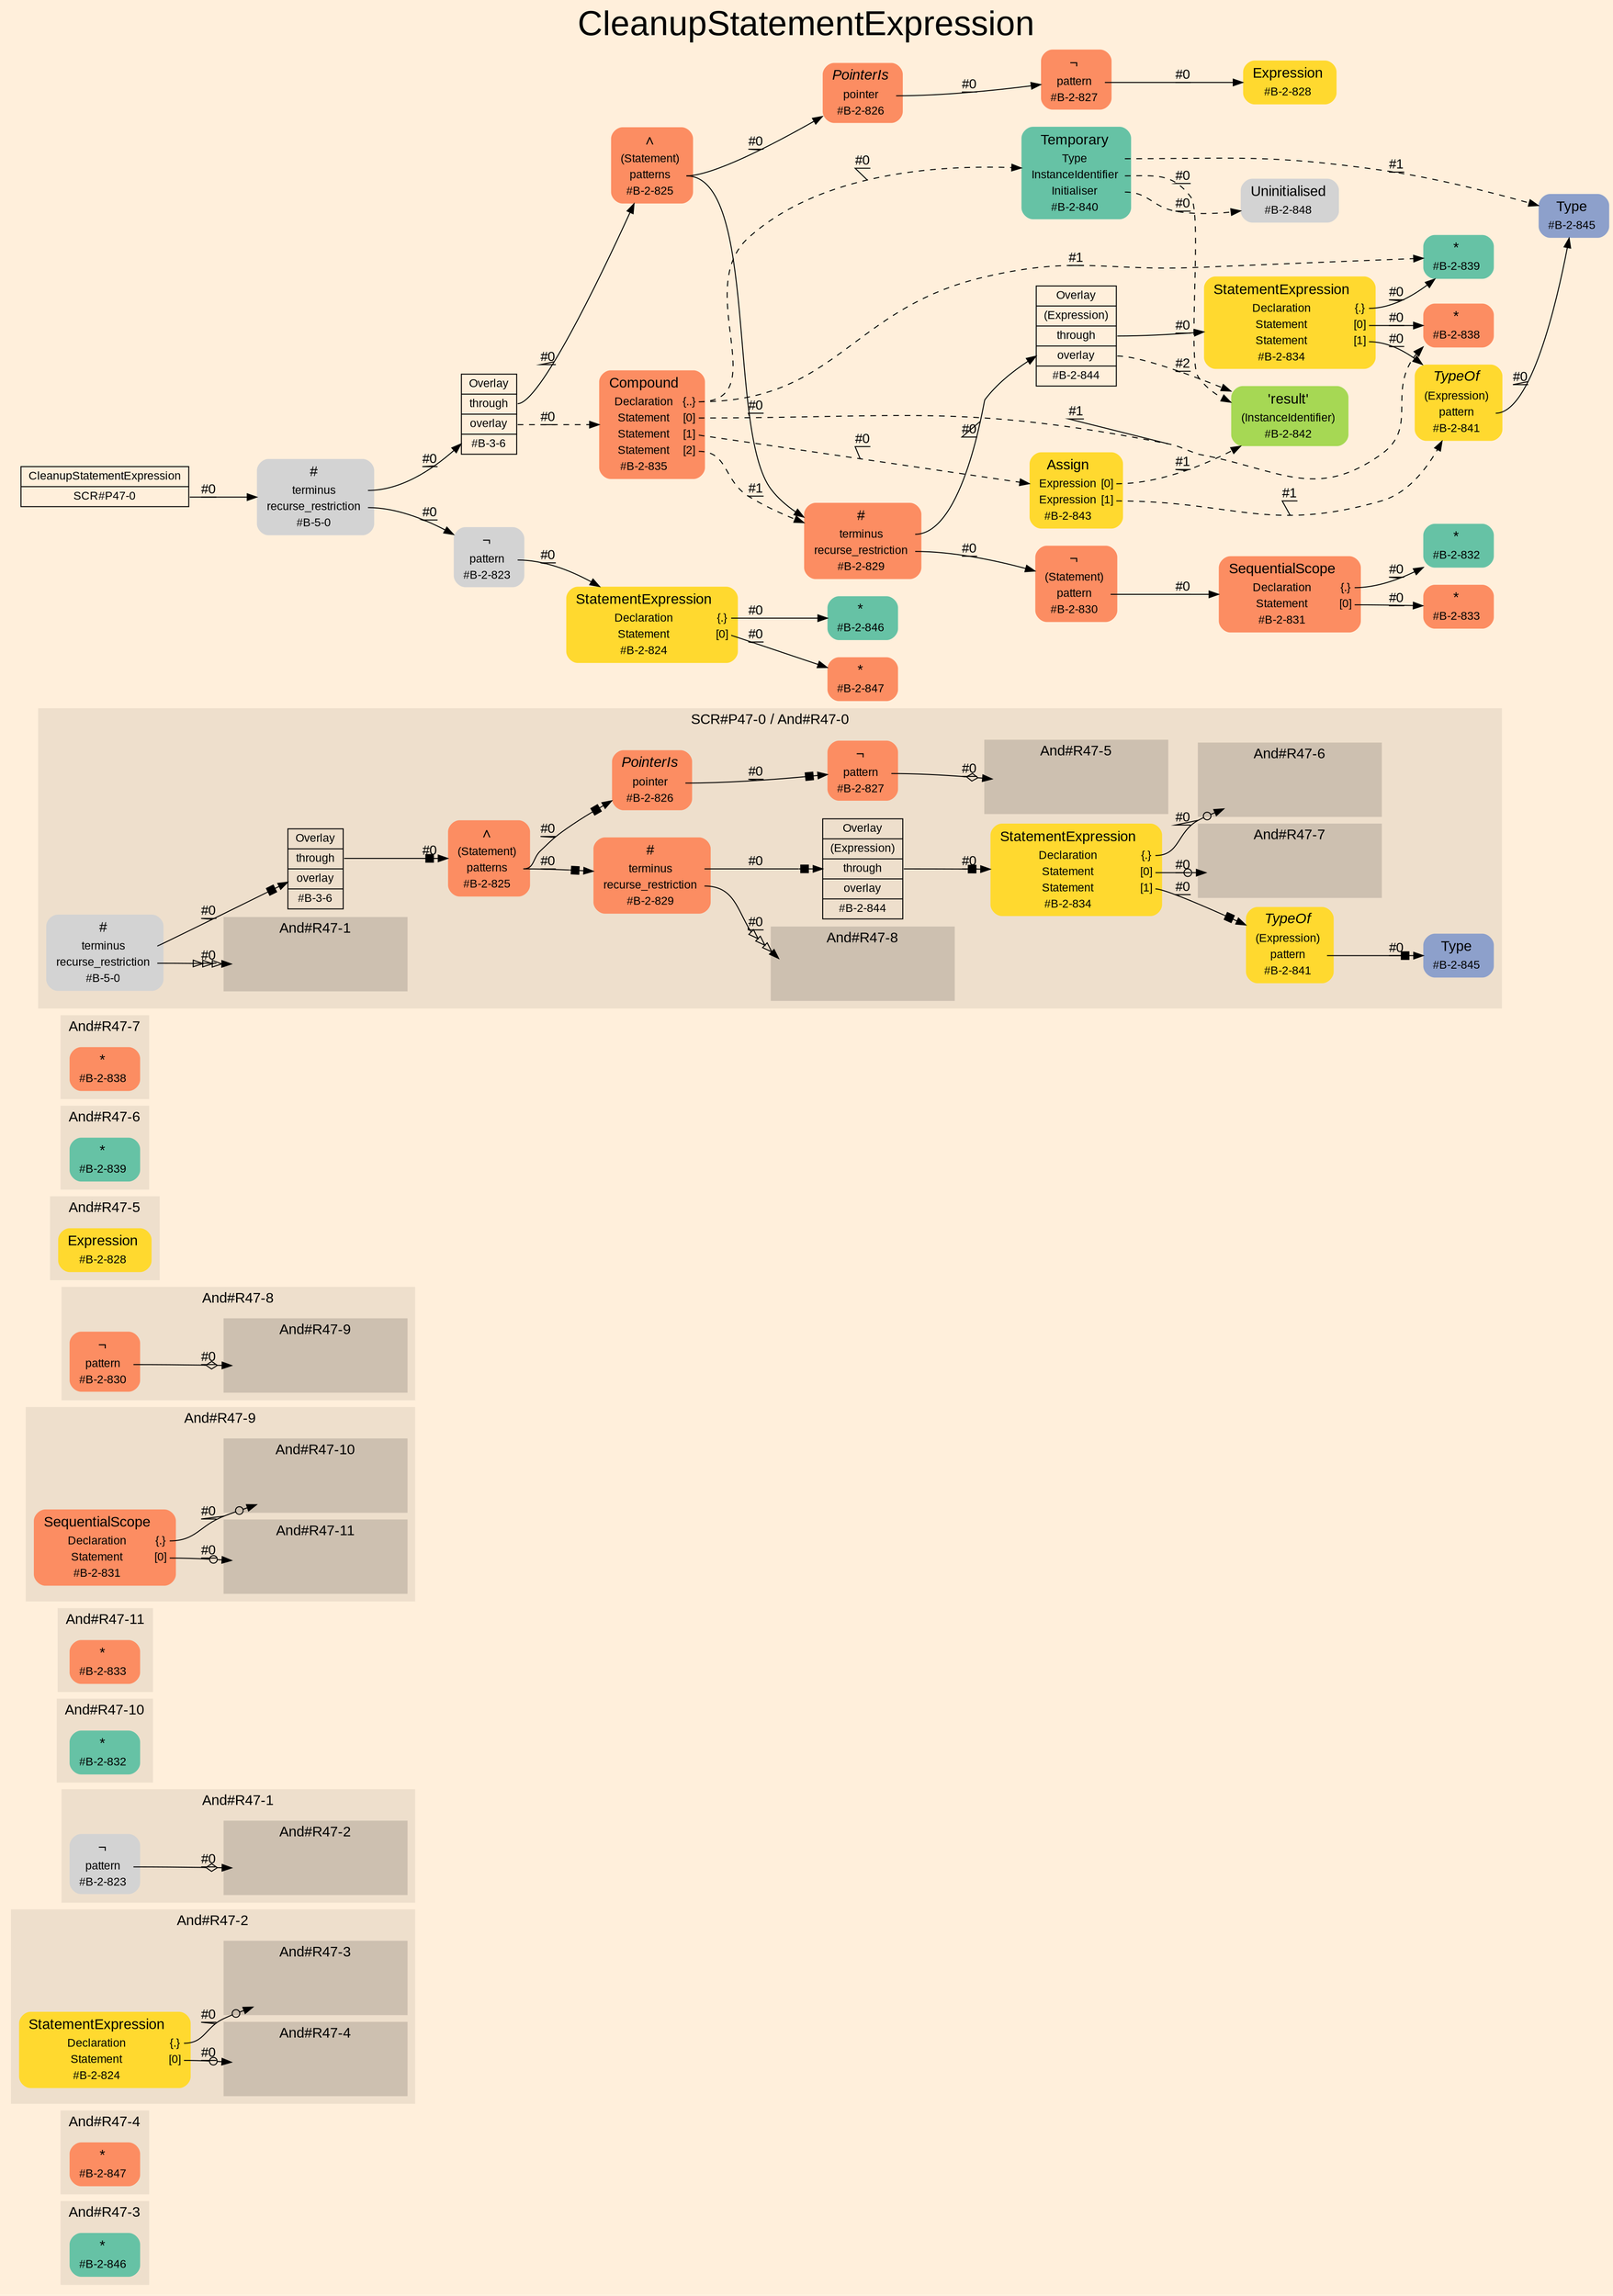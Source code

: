 digraph "CleanupStatementExpression" {
label = "CleanupStatementExpression"
labelloc = t
fontsize = "36"
graph [
    rankdir = "LR"
    ranksep = 0.3
    bgcolor = antiquewhite1
    color = black
    fontcolor = black
    fontname = "Arial"
];
node [
    fontname = "Arial"
];
edge [
    fontname = "Arial"
];

// -------------------- figure And#R47-3 --------------------
// -------- region And#R47-3 ----------
subgraph "clusterAnd#R47-3" {
    label = "And#R47-3"
    style = "filled"
    color = antiquewhite2
    fontsize = "15"
    // -------- block And#R47-3[#B-2-846] ----------
    "And#R47-3[#B-2-846]" [
        shape = "plaintext"
        fillcolor = "/set28/1"
        label = <<TABLE BORDER="0" CELLBORDER="0" CELLSPACING="0">
         <TR><TD><FONT POINT-SIZE="15.0">*</FONT></TD><TD></TD></TR>
         <TR><TD>#B-2-846</TD><TD PORT="port0"></TD></TR>
        </TABLE>>
        style = "rounded,filled"
        fontsize = "12"
    ];
    
}


// -------------------- figure And#R47-4 --------------------
// -------- region And#R47-4 ----------
subgraph "clusterAnd#R47-4" {
    label = "And#R47-4"
    style = "filled"
    color = antiquewhite2
    fontsize = "15"
    // -------- block And#R47-4[#B-2-847] ----------
    "And#R47-4[#B-2-847]" [
        shape = "plaintext"
        fillcolor = "/set28/2"
        label = <<TABLE BORDER="0" CELLBORDER="0" CELLSPACING="0">
         <TR><TD><FONT POINT-SIZE="15.0">*</FONT></TD><TD></TD></TR>
         <TR><TD>#B-2-847</TD><TD PORT="port0"></TD></TR>
        </TABLE>>
        style = "rounded,filled"
        fontsize = "12"
    ];
    
}


// -------------------- figure And#R47-2 --------------------
// -------- region And#R47-2 ----------
subgraph "clusterAnd#R47-2" {
    label = "And#R47-2"
    style = "filled"
    color = antiquewhite2
    fontsize = "15"
    // -------- block And#R47-2[#B-2-824] ----------
    "And#R47-2[#B-2-824]" [
        shape = "plaintext"
        fillcolor = "/set28/6"
        label = <<TABLE BORDER="0" CELLBORDER="0" CELLSPACING="0">
         <TR><TD><FONT POINT-SIZE="15.0">StatementExpression</FONT></TD><TD></TD></TR>
         <TR><TD>Declaration</TD><TD PORT="port0">{.}</TD></TR>
         <TR><TD>Statement</TD><TD PORT="port1">[0]</TD></TR>
         <TR><TD>#B-2-824</TD><TD PORT="port2"></TD></TR>
        </TABLE>>
        style = "rounded,filled"
        fontsize = "12"
    ];
    
    "And#R47-2[#B-2-824]":port0 -> "#0->And#R47-2[#B-2-846]" [
        arrowhead="normalnoneodot"
        label = "#0"
        decorate = true
        color = black
        fontcolor = black
    ];
    
    "And#R47-2[#B-2-824]":port1 -> "#0->And#R47-2[#B-2-847]" [
        arrowhead="normalnoneodot"
        label = "#0"
        decorate = true
        color = black
        fontcolor = black
    ];
    
    // -------- region And#R47-2[And#R47-3] ----------
    subgraph "clusterAnd#R47-2[And#R47-3]" {
        label = "And#R47-3"
        style = "filled"
        color = antiquewhite3
        fontsize = "15"
        // -------- block #0->And#R47-2[#B-2-846] ----------
        "#0->And#R47-2[#B-2-846]" [
            shape = "none"
            style = "invisible"
        ];
        
    }
    
    // -------- region And#R47-2[And#R47-4] ----------
    subgraph "clusterAnd#R47-2[And#R47-4]" {
        label = "And#R47-4"
        style = "filled"
        color = antiquewhite3
        fontsize = "15"
        // -------- block #0->And#R47-2[#B-2-847] ----------
        "#0->And#R47-2[#B-2-847]" [
            shape = "none"
            style = "invisible"
        ];
        
    }
    
}


// -------------------- figure And#R47-1 --------------------
// -------- region And#R47-1 ----------
subgraph "clusterAnd#R47-1" {
    label = "And#R47-1"
    style = "filled"
    color = antiquewhite2
    fontsize = "15"
    // -------- block And#R47-1[#B-2-823] ----------
    "And#R47-1[#B-2-823]" [
        shape = "plaintext"
        label = <<TABLE BORDER="0" CELLBORDER="0" CELLSPACING="0">
         <TR><TD><FONT POINT-SIZE="15.0">¬</FONT></TD><TD></TD></TR>
         <TR><TD>pattern</TD><TD PORT="port0"></TD></TR>
         <TR><TD>#B-2-823</TD><TD PORT="port1"></TD></TR>
        </TABLE>>
        style = "rounded,filled"
        fontsize = "12"
    ];
    
    "And#R47-1[#B-2-823]":port0 -> "#0->And#R47-1[#B-2-824]" [
        arrowhead="normalnoneodiamond"
        label = "#0"
        decorate = true
        color = black
        fontcolor = black
    ];
    
    // -------- region And#R47-1[And#R47-2] ----------
    subgraph "clusterAnd#R47-1[And#R47-2]" {
        label = "And#R47-2"
        style = "filled"
        color = antiquewhite3
        fontsize = "15"
        // -------- block #0->And#R47-1[#B-2-824] ----------
        "#0->And#R47-1[#B-2-824]" [
            shape = "none"
            style = "invisible"
        ];
        
    }
    
}


// -------------------- figure And#R47-10 --------------------
// -------- region And#R47-10 ----------
subgraph "clusterAnd#R47-10" {
    label = "And#R47-10"
    style = "filled"
    color = antiquewhite2
    fontsize = "15"
    // -------- block And#R47-10[#B-2-832] ----------
    "And#R47-10[#B-2-832]" [
        shape = "plaintext"
        fillcolor = "/set28/1"
        label = <<TABLE BORDER="0" CELLBORDER="0" CELLSPACING="0">
         <TR><TD><FONT POINT-SIZE="15.0">*</FONT></TD><TD></TD></TR>
         <TR><TD>#B-2-832</TD><TD PORT="port0"></TD></TR>
        </TABLE>>
        style = "rounded,filled"
        fontsize = "12"
    ];
    
}


// -------------------- figure And#R47-11 --------------------
// -------- region And#R47-11 ----------
subgraph "clusterAnd#R47-11" {
    label = "And#R47-11"
    style = "filled"
    color = antiquewhite2
    fontsize = "15"
    // -------- block And#R47-11[#B-2-833] ----------
    "And#R47-11[#B-2-833]" [
        shape = "plaintext"
        fillcolor = "/set28/2"
        label = <<TABLE BORDER="0" CELLBORDER="0" CELLSPACING="0">
         <TR><TD><FONT POINT-SIZE="15.0">*</FONT></TD><TD></TD></TR>
         <TR><TD>#B-2-833</TD><TD PORT="port0"></TD></TR>
        </TABLE>>
        style = "rounded,filled"
        fontsize = "12"
    ];
    
}


// -------------------- figure And#R47-9 --------------------
// -------- region And#R47-9 ----------
subgraph "clusterAnd#R47-9" {
    label = "And#R47-9"
    style = "filled"
    color = antiquewhite2
    fontsize = "15"
    // -------- block And#R47-9[#B-2-831] ----------
    "And#R47-9[#B-2-831]" [
        shape = "plaintext"
        fillcolor = "/set28/2"
        label = <<TABLE BORDER="0" CELLBORDER="0" CELLSPACING="0">
         <TR><TD><FONT POINT-SIZE="15.0">SequentialScope</FONT></TD><TD></TD></TR>
         <TR><TD>Declaration</TD><TD PORT="port0">{.}</TD></TR>
         <TR><TD>Statement</TD><TD PORT="port1">[0]</TD></TR>
         <TR><TD>#B-2-831</TD><TD PORT="port2"></TD></TR>
        </TABLE>>
        style = "rounded,filled"
        fontsize = "12"
    ];
    
    "And#R47-9[#B-2-831]":port0 -> "#0->And#R47-9[#B-2-832]" [
        arrowhead="normalnoneodot"
        label = "#0"
        decorate = true
        color = black
        fontcolor = black
    ];
    
    "And#R47-9[#B-2-831]":port1 -> "#0->And#R47-9[#B-2-833]" [
        arrowhead="normalnoneodot"
        label = "#0"
        decorate = true
        color = black
        fontcolor = black
    ];
    
    // -------- region And#R47-9[And#R47-10] ----------
    subgraph "clusterAnd#R47-9[And#R47-10]" {
        label = "And#R47-10"
        style = "filled"
        color = antiquewhite3
        fontsize = "15"
        // -------- block #0->And#R47-9[#B-2-832] ----------
        "#0->And#R47-9[#B-2-832]" [
            shape = "none"
            style = "invisible"
        ];
        
    }
    
    // -------- region And#R47-9[And#R47-11] ----------
    subgraph "clusterAnd#R47-9[And#R47-11]" {
        label = "And#R47-11"
        style = "filled"
        color = antiquewhite3
        fontsize = "15"
        // -------- block #0->And#R47-9[#B-2-833] ----------
        "#0->And#R47-9[#B-2-833]" [
            shape = "none"
            style = "invisible"
        ];
        
    }
    
}


// -------------------- figure And#R47-8 --------------------
// -------- region And#R47-8 ----------
subgraph "clusterAnd#R47-8" {
    label = "And#R47-8"
    style = "filled"
    color = antiquewhite2
    fontsize = "15"
    // -------- block And#R47-8[#B-2-830] ----------
    "And#R47-8[#B-2-830]" [
        shape = "plaintext"
        fillcolor = "/set28/2"
        label = <<TABLE BORDER="0" CELLBORDER="0" CELLSPACING="0">
         <TR><TD><FONT POINT-SIZE="15.0">¬</FONT></TD><TD></TD></TR>
         <TR><TD>pattern</TD><TD PORT="port0"></TD></TR>
         <TR><TD>#B-2-830</TD><TD PORT="port1"></TD></TR>
        </TABLE>>
        style = "rounded,filled"
        fontsize = "12"
    ];
    
    "And#R47-8[#B-2-830]":port0 -> "#0->And#R47-8[#B-2-831]" [
        arrowhead="normalnoneodiamond"
        label = "#0"
        decorate = true
        color = black
        fontcolor = black
    ];
    
    // -------- region And#R47-8[And#R47-9] ----------
    subgraph "clusterAnd#R47-8[And#R47-9]" {
        label = "And#R47-9"
        style = "filled"
        color = antiquewhite3
        fontsize = "15"
        // -------- block #0->And#R47-8[#B-2-831] ----------
        "#0->And#R47-8[#B-2-831]" [
            shape = "none"
            style = "invisible"
        ];
        
    }
    
}


// -------------------- figure And#R47-5 --------------------
// -------- region And#R47-5 ----------
subgraph "clusterAnd#R47-5" {
    label = "And#R47-5"
    style = "filled"
    color = antiquewhite2
    fontsize = "15"
    // -------- block And#R47-5[#B-2-828] ----------
    "And#R47-5[#B-2-828]" [
        shape = "plaintext"
        fillcolor = "/set28/6"
        label = <<TABLE BORDER="0" CELLBORDER="0" CELLSPACING="0">
         <TR><TD><FONT POINT-SIZE="15.0">Expression</FONT></TD><TD></TD></TR>
         <TR><TD>#B-2-828</TD><TD PORT="port0"></TD></TR>
        </TABLE>>
        style = "rounded,filled"
        fontsize = "12"
    ];
    
}


// -------------------- figure And#R47-6 --------------------
// -------- region And#R47-6 ----------
subgraph "clusterAnd#R47-6" {
    label = "And#R47-6"
    style = "filled"
    color = antiquewhite2
    fontsize = "15"
    // -------- block And#R47-6[#B-2-839] ----------
    "And#R47-6[#B-2-839]" [
        shape = "plaintext"
        fillcolor = "/set28/1"
        label = <<TABLE BORDER="0" CELLBORDER="0" CELLSPACING="0">
         <TR><TD><FONT POINT-SIZE="15.0">*</FONT></TD><TD></TD></TR>
         <TR><TD>#B-2-839</TD><TD PORT="port0"></TD></TR>
        </TABLE>>
        style = "rounded,filled"
        fontsize = "12"
    ];
    
}


// -------------------- figure And#R47-7 --------------------
// -------- region And#R47-7 ----------
subgraph "clusterAnd#R47-7" {
    label = "And#R47-7"
    style = "filled"
    color = antiquewhite2
    fontsize = "15"
    // -------- block And#R47-7[#B-2-838] ----------
    "And#R47-7[#B-2-838]" [
        shape = "plaintext"
        fillcolor = "/set28/2"
        label = <<TABLE BORDER="0" CELLBORDER="0" CELLSPACING="0">
         <TR><TD><FONT POINT-SIZE="15.0">*</FONT></TD><TD></TD></TR>
         <TR><TD>#B-2-838</TD><TD PORT="port0"></TD></TR>
        </TABLE>>
        style = "rounded,filled"
        fontsize = "12"
    ];
    
}


// -------------------- figure And#R47-0 --------------------
// -------- region And#R47-0 ----------
subgraph "clusterAnd#R47-0" {
    label = "SCR#P47-0 / And#R47-0"
    style = "filled"
    color = antiquewhite2
    fontsize = "15"
    // -------- block And#R47-0[#B-5-0] ----------
    "And#R47-0[#B-5-0]" [
        shape = "plaintext"
        label = <<TABLE BORDER="0" CELLBORDER="0" CELLSPACING="0">
         <TR><TD><FONT POINT-SIZE="15.0">#</FONT></TD><TD></TD></TR>
         <TR><TD>terminus</TD><TD PORT="port0"></TD></TR>
         <TR><TD>recurse_restriction</TD><TD PORT="port1"></TD></TR>
         <TR><TD>#B-5-0</TD><TD PORT="port2"></TD></TR>
        </TABLE>>
        style = "rounded,filled"
        fontsize = "12"
    ];
    
    "And#R47-0[#B-5-0]":port0 -> "And#R47-0[#B-3-6]" [
        arrowhead="normalnonebox"
        label = "#0"
        decorate = true
        color = black
        fontcolor = black
    ];
    
    "And#R47-0[#B-5-0]":port1 -> "#0->And#R47-0[#B-2-823]" [
        arrowhead="normalonormalonormalonormal"
        label = "#0"
        decorate = true
        color = black
        fontcolor = black
    ];
    
    // -------- block And#R47-0[#B-3-6] ----------
    "And#R47-0[#B-3-6]" [
        shape = "record"
        fillcolor = antiquewhite2
        label = "<fixed> Overlay | <port0> through | <port1> overlay | <port2> #B-3-6"
        style = "filled"
        fontsize = "12"
        color = black
        fontcolor = black
    ];
    
    "And#R47-0[#B-3-6]":port0 -> "And#R47-0[#B-2-825]" [
        arrowhead="normalnonebox"
        label = "#0"
        decorate = true
        color = black
        fontcolor = black
    ];
    
    // -------- block And#R47-0[#B-2-825] ----------
    "And#R47-0[#B-2-825]" [
        shape = "plaintext"
        fillcolor = "/set28/2"
        label = <<TABLE BORDER="0" CELLBORDER="0" CELLSPACING="0">
         <TR><TD><FONT POINT-SIZE="15.0">∧</FONT></TD><TD></TD></TR>
         <TR><TD>(Statement)</TD><TD PORT="port0"></TD></TR>
         <TR><TD>patterns</TD><TD PORT="port1"></TD></TR>
         <TR><TD>#B-2-825</TD><TD PORT="port2"></TD></TR>
        </TABLE>>
        style = "rounded,filled"
        fontsize = "12"
    ];
    
    "And#R47-0[#B-2-825]":port1 -> "And#R47-0[#B-2-829]" [
        arrowhead="normalnonebox"
        label = "#0"
        decorate = true
        color = black
        fontcolor = black
    ];
    
    "And#R47-0[#B-2-825]":port1 -> "And#R47-0[#B-2-826]" [
        arrowhead="normalnonebox"
        label = "#0"
        decorate = true
        color = black
        fontcolor = black
    ];
    
    // -------- block And#R47-0[#B-2-826] ----------
    "And#R47-0[#B-2-826]" [
        shape = "plaintext"
        fillcolor = "/set28/2"
        label = <<TABLE BORDER="0" CELLBORDER="0" CELLSPACING="0">
         <TR><TD><FONT POINT-SIZE="15.0"><I>PointerIs</I></FONT></TD><TD></TD></TR>
         <TR><TD>pointer</TD><TD PORT="port0"></TD></TR>
         <TR><TD>#B-2-826</TD><TD PORT="port1"></TD></TR>
        </TABLE>>
        style = "rounded,filled"
        fontsize = "12"
    ];
    
    "And#R47-0[#B-2-826]":port0 -> "And#R47-0[#B-2-827]" [
        arrowhead="normalnonebox"
        label = "#0"
        decorate = true
        color = black
        fontcolor = black
    ];
    
    // -------- block And#R47-0[#B-2-827] ----------
    "And#R47-0[#B-2-827]" [
        shape = "plaintext"
        fillcolor = "/set28/2"
        label = <<TABLE BORDER="0" CELLBORDER="0" CELLSPACING="0">
         <TR><TD><FONT POINT-SIZE="15.0">¬</FONT></TD><TD></TD></TR>
         <TR><TD>pattern</TD><TD PORT="port0"></TD></TR>
         <TR><TD>#B-2-827</TD><TD PORT="port1"></TD></TR>
        </TABLE>>
        style = "rounded,filled"
        fontsize = "12"
    ];
    
    "And#R47-0[#B-2-827]":port0 -> "#0->And#R47-0[#B-2-828]" [
        arrowhead="normalnoneodiamond"
        label = "#0"
        decorate = true
        color = black
        fontcolor = black
    ];
    
    // -------- block And#R47-0[#B-2-829] ----------
    "And#R47-0[#B-2-829]" [
        shape = "plaintext"
        fillcolor = "/set28/2"
        label = <<TABLE BORDER="0" CELLBORDER="0" CELLSPACING="0">
         <TR><TD><FONT POINT-SIZE="15.0">#</FONT></TD><TD></TD></TR>
         <TR><TD>terminus</TD><TD PORT="port0"></TD></TR>
         <TR><TD>recurse_restriction</TD><TD PORT="port1"></TD></TR>
         <TR><TD>#B-2-829</TD><TD PORT="port2"></TD></TR>
        </TABLE>>
        style = "rounded,filled"
        fontsize = "12"
    ];
    
    "And#R47-0[#B-2-829]":port0 -> "And#R47-0[#B-2-844]" [
        arrowhead="normalnonebox"
        label = "#0"
        decorate = true
        color = black
        fontcolor = black
    ];
    
    "And#R47-0[#B-2-829]":port1 -> "#0->And#R47-0[#B-2-830]" [
        arrowhead="normalonormalonormalonormal"
        label = "#0"
        decorate = true
        color = black
        fontcolor = black
    ];
    
    // -------- block And#R47-0[#B-2-834] ----------
    "And#R47-0[#B-2-834]" [
        shape = "plaintext"
        fillcolor = "/set28/6"
        label = <<TABLE BORDER="0" CELLBORDER="0" CELLSPACING="0">
         <TR><TD><FONT POINT-SIZE="15.0">StatementExpression</FONT></TD><TD></TD></TR>
         <TR><TD>Declaration</TD><TD PORT="port0">{.}</TD></TR>
         <TR><TD>Statement</TD><TD PORT="port1">[0]</TD></TR>
         <TR><TD>Statement</TD><TD PORT="port2">[1]</TD></TR>
         <TR><TD>#B-2-834</TD><TD PORT="port3"></TD></TR>
        </TABLE>>
        style = "rounded,filled"
        fontsize = "12"
    ];
    
    "And#R47-0[#B-2-834]":port0 -> "#0->And#R47-0[#B-2-839]" [
        arrowhead="normalnoneodot"
        label = "#0"
        decorate = true
        color = black
        fontcolor = black
    ];
    
    "And#R47-0[#B-2-834]":port1 -> "#0->And#R47-0[#B-2-838]" [
        arrowhead="normalnoneodot"
        label = "#0"
        decorate = true
        color = black
        fontcolor = black
    ];
    
    "And#R47-0[#B-2-834]":port2 -> "And#R47-0[#B-2-841]" [
        arrowhead="normalnonebox"
        label = "#0"
        decorate = true
        color = black
        fontcolor = black
    ];
    
    // -------- block And#R47-0[#B-2-841] ----------
    "And#R47-0[#B-2-841]" [
        shape = "plaintext"
        fillcolor = "/set28/6"
        label = <<TABLE BORDER="0" CELLBORDER="0" CELLSPACING="0">
         <TR><TD><FONT POINT-SIZE="15.0"><I>TypeOf</I></FONT></TD><TD></TD></TR>
         <TR><TD>(Expression)</TD><TD PORT="port0"></TD></TR>
         <TR><TD>pattern</TD><TD PORT="port1"></TD></TR>
         <TR><TD>#B-2-841</TD><TD PORT="port2"></TD></TR>
        </TABLE>>
        style = "rounded,filled"
        fontsize = "12"
    ];
    
    "And#R47-0[#B-2-841]":port1 -> "And#R47-0[#B-2-845]" [
        arrowhead="normalnonebox"
        label = "#0"
        decorate = true
        color = black
        fontcolor = black
    ];
    
    // -------- block And#R47-0[#B-2-844] ----------
    "And#R47-0[#B-2-844]" [
        shape = "record"
        fillcolor = antiquewhite2
        label = "<fixed> Overlay | <port0> (Expression) | <port1> through | <port2> overlay | <port3> #B-2-844"
        style = "filled"
        fontsize = "12"
        color = black
        fontcolor = black
    ];
    
    "And#R47-0[#B-2-844]":port1 -> "And#R47-0[#B-2-834]" [
        arrowhead="normalnonebox"
        label = "#0"
        decorate = true
        color = black
        fontcolor = black
    ];
    
    // -------- block And#R47-0[#B-2-845] ----------
    "And#R47-0[#B-2-845]" [
        shape = "plaintext"
        fillcolor = "/set28/3"
        label = <<TABLE BORDER="0" CELLBORDER="0" CELLSPACING="0">
         <TR><TD><FONT POINT-SIZE="15.0">Type</FONT></TD><TD></TD></TR>
         <TR><TD>#B-2-845</TD><TD PORT="port0"></TD></TR>
        </TABLE>>
        style = "rounded,filled"
        fontsize = "12"
    ];
    
    // -------- region And#R47-0[And#R47-1] ----------
    subgraph "clusterAnd#R47-0[And#R47-1]" {
        label = "And#R47-1"
        style = "filled"
        color = antiquewhite3
        fontsize = "15"
        // -------- block #0->And#R47-0[#B-2-823] ----------
        "#0->And#R47-0[#B-2-823]" [
            shape = "none"
            style = "invisible"
        ];
        
    }
    
    // -------- region And#R47-0[And#R47-5] ----------
    subgraph "clusterAnd#R47-0[And#R47-5]" {
        label = "And#R47-5"
        style = "filled"
        color = antiquewhite3
        fontsize = "15"
        // -------- block #0->And#R47-0[#B-2-828] ----------
        "#0->And#R47-0[#B-2-828]" [
            shape = "none"
            style = "invisible"
        ];
        
    }
    
    // -------- region And#R47-0[And#R47-6] ----------
    subgraph "clusterAnd#R47-0[And#R47-6]" {
        label = "And#R47-6"
        style = "filled"
        color = antiquewhite3
        fontsize = "15"
        // -------- block #0->And#R47-0[#B-2-839] ----------
        "#0->And#R47-0[#B-2-839]" [
            shape = "none"
            style = "invisible"
        ];
        
    }
    
    // -------- region And#R47-0[And#R47-7] ----------
    subgraph "clusterAnd#R47-0[And#R47-7]" {
        label = "And#R47-7"
        style = "filled"
        color = antiquewhite3
        fontsize = "15"
        // -------- block #0->And#R47-0[#B-2-838] ----------
        "#0->And#R47-0[#B-2-838]" [
            shape = "none"
            style = "invisible"
        ];
        
    }
    
    // -------- region And#R47-0[And#R47-8] ----------
    subgraph "clusterAnd#R47-0[And#R47-8]" {
        label = "And#R47-8"
        style = "filled"
        color = antiquewhite3
        fontsize = "15"
        // -------- block #0->And#R47-0[#B-2-830] ----------
        "#0->And#R47-0[#B-2-830]" [
            shape = "none"
            style = "invisible"
        ];
        
    }
    
}


// -------------------- transformation figure --------------------
// -------- block CR#P47-0 ----------
"CR#P47-0" [
    shape = "record"
    fillcolor = antiquewhite1
    label = "<fixed> CleanupStatementExpression | <port0> SCR#P47-0"
    style = "filled"
    fontsize = "12"
    color = black
    fontcolor = black
];

"CR#P47-0":port0 -> "#B-5-0" [
    label = "#0"
    decorate = true
    color = black
    fontcolor = black
];

// -------- block #B-5-0 ----------
"#B-5-0" [
    shape = "plaintext"
    label = <<TABLE BORDER="0" CELLBORDER="0" CELLSPACING="0">
     <TR><TD><FONT POINT-SIZE="15.0">#</FONT></TD><TD></TD></TR>
     <TR><TD>terminus</TD><TD PORT="port0"></TD></TR>
     <TR><TD>recurse_restriction</TD><TD PORT="port1"></TD></TR>
     <TR><TD>#B-5-0</TD><TD PORT="port2"></TD></TR>
    </TABLE>>
    style = "rounded,filled"
    fontsize = "12"
];

"#B-5-0":port0 -> "#B-3-6" [
    label = "#0"
    decorate = true
    color = black
    fontcolor = black
];

"#B-5-0":port1 -> "#B-2-823" [
    label = "#0"
    decorate = true
    color = black
    fontcolor = black
];

// -------- block #B-3-6 ----------
"#B-3-6" [
    shape = "record"
    fillcolor = antiquewhite1
    label = "<fixed> Overlay | <port0> through | <port1> overlay | <port2> #B-3-6"
    style = "filled"
    fontsize = "12"
    color = black
    fontcolor = black
];

"#B-3-6":port0 -> "#B-2-825" [
    label = "#0"
    decorate = true
    color = black
    fontcolor = black
];

"#B-3-6":port1 -> "#B-2-835" [
    style="dashed"
    label = "#0"
    decorate = true
    color = black
    fontcolor = black
];

// -------- block #B-2-825 ----------
"#B-2-825" [
    shape = "plaintext"
    fillcolor = "/set28/2"
    label = <<TABLE BORDER="0" CELLBORDER="0" CELLSPACING="0">
     <TR><TD><FONT POINT-SIZE="15.0">∧</FONT></TD><TD></TD></TR>
     <TR><TD>(Statement)</TD><TD PORT="port0"></TD></TR>
     <TR><TD>patterns</TD><TD PORT="port1"></TD></TR>
     <TR><TD>#B-2-825</TD><TD PORT="port2"></TD></TR>
    </TABLE>>
    style = "rounded,filled"
    fontsize = "12"
];

"#B-2-825":port1 -> "#B-2-829" [
    label = "#0"
    decorate = true
    color = black
    fontcolor = black
];

"#B-2-825":port1 -> "#B-2-826" [
    label = "#0"
    decorate = true
    color = black
    fontcolor = black
];

// -------- block #B-2-829 ----------
"#B-2-829" [
    shape = "plaintext"
    fillcolor = "/set28/2"
    label = <<TABLE BORDER="0" CELLBORDER="0" CELLSPACING="0">
     <TR><TD><FONT POINT-SIZE="15.0">#</FONT></TD><TD></TD></TR>
     <TR><TD>terminus</TD><TD PORT="port0"></TD></TR>
     <TR><TD>recurse_restriction</TD><TD PORT="port1"></TD></TR>
     <TR><TD>#B-2-829</TD><TD PORT="port2"></TD></TR>
    </TABLE>>
    style = "rounded,filled"
    fontsize = "12"
];

"#B-2-829":port0 -> "#B-2-844" [
    label = "#0"
    decorate = true
    color = black
    fontcolor = black
];

"#B-2-829":port1 -> "#B-2-830" [
    label = "#0"
    decorate = true
    color = black
    fontcolor = black
];

// -------- block #B-2-844 ----------
"#B-2-844" [
    shape = "record"
    fillcolor = antiquewhite1
    label = "<fixed> Overlay | <port0> (Expression) | <port1> through | <port2> overlay | <port3> #B-2-844"
    style = "filled"
    fontsize = "12"
    color = black
    fontcolor = black
];

"#B-2-844":port1 -> "#B-2-834" [
    label = "#0"
    decorate = true
    color = black
    fontcolor = black
];

"#B-2-844":port2 -> "#B-2-842" [
    style="dashed"
    label = "#2"
    decorate = true
    color = black
    fontcolor = black
];

// -------- block #B-2-834 ----------
"#B-2-834" [
    shape = "plaintext"
    fillcolor = "/set28/6"
    label = <<TABLE BORDER="0" CELLBORDER="0" CELLSPACING="0">
     <TR><TD><FONT POINT-SIZE="15.0">StatementExpression</FONT></TD><TD></TD></TR>
     <TR><TD>Declaration</TD><TD PORT="port0">{.}</TD></TR>
     <TR><TD>Statement</TD><TD PORT="port1">[0]</TD></TR>
     <TR><TD>Statement</TD><TD PORT="port2">[1]</TD></TR>
     <TR><TD>#B-2-834</TD><TD PORT="port3"></TD></TR>
    </TABLE>>
    style = "rounded,filled"
    fontsize = "12"
];

"#B-2-834":port0 -> "#B-2-839" [
    label = "#0"
    decorate = true
    color = black
    fontcolor = black
];

"#B-2-834":port1 -> "#B-2-838" [
    label = "#0"
    decorate = true
    color = black
    fontcolor = black
];

"#B-2-834":port2 -> "#B-2-841" [
    label = "#0"
    decorate = true
    color = black
    fontcolor = black
];

// -------- block #B-2-839 ----------
"#B-2-839" [
    shape = "plaintext"
    fillcolor = "/set28/1"
    label = <<TABLE BORDER="0" CELLBORDER="0" CELLSPACING="0">
     <TR><TD><FONT POINT-SIZE="15.0">*</FONT></TD><TD></TD></TR>
     <TR><TD>#B-2-839</TD><TD PORT="port0"></TD></TR>
    </TABLE>>
    style = "rounded,filled"
    fontsize = "12"
];

// -------- block #B-2-838 ----------
"#B-2-838" [
    shape = "plaintext"
    fillcolor = "/set28/2"
    label = <<TABLE BORDER="0" CELLBORDER="0" CELLSPACING="0">
     <TR><TD><FONT POINT-SIZE="15.0">*</FONT></TD><TD></TD></TR>
     <TR><TD>#B-2-838</TD><TD PORT="port0"></TD></TR>
    </TABLE>>
    style = "rounded,filled"
    fontsize = "12"
];

// -------- block #B-2-841 ----------
"#B-2-841" [
    shape = "plaintext"
    fillcolor = "/set28/6"
    label = <<TABLE BORDER="0" CELLBORDER="0" CELLSPACING="0">
     <TR><TD><FONT POINT-SIZE="15.0"><I>TypeOf</I></FONT></TD><TD></TD></TR>
     <TR><TD>(Expression)</TD><TD PORT="port0"></TD></TR>
     <TR><TD>pattern</TD><TD PORT="port1"></TD></TR>
     <TR><TD>#B-2-841</TD><TD PORT="port2"></TD></TR>
    </TABLE>>
    style = "rounded,filled"
    fontsize = "12"
];

"#B-2-841":port1 -> "#B-2-845" [
    label = "#0"
    decorate = true
    color = black
    fontcolor = black
];

// -------- block #B-2-845 ----------
"#B-2-845" [
    shape = "plaintext"
    fillcolor = "/set28/3"
    label = <<TABLE BORDER="0" CELLBORDER="0" CELLSPACING="0">
     <TR><TD><FONT POINT-SIZE="15.0">Type</FONT></TD><TD></TD></TR>
     <TR><TD>#B-2-845</TD><TD PORT="port0"></TD></TR>
    </TABLE>>
    style = "rounded,filled"
    fontsize = "12"
];

// -------- block #B-2-842 ----------
"#B-2-842" [
    shape = "plaintext"
    fillcolor = "/set28/5"
    label = <<TABLE BORDER="0" CELLBORDER="0" CELLSPACING="0">
     <TR><TD><FONT POINT-SIZE="15.0">'result'</FONT></TD><TD></TD></TR>
     <TR><TD>(InstanceIdentifier)</TD><TD PORT="port0"></TD></TR>
     <TR><TD>#B-2-842</TD><TD PORT="port1"></TD></TR>
    </TABLE>>
    style = "rounded,filled"
    fontsize = "12"
];

// -------- block #B-2-830 ----------
"#B-2-830" [
    shape = "plaintext"
    fillcolor = "/set28/2"
    label = <<TABLE BORDER="0" CELLBORDER="0" CELLSPACING="0">
     <TR><TD><FONT POINT-SIZE="15.0">¬</FONT></TD><TD></TD></TR>
     <TR><TD>(Statement)</TD><TD PORT="port0"></TD></TR>
     <TR><TD>pattern</TD><TD PORT="port1"></TD></TR>
     <TR><TD>#B-2-830</TD><TD PORT="port2"></TD></TR>
    </TABLE>>
    style = "rounded,filled"
    fontsize = "12"
];

"#B-2-830":port1 -> "#B-2-831" [
    label = "#0"
    decorate = true
    color = black
    fontcolor = black
];

// -------- block #B-2-831 ----------
"#B-2-831" [
    shape = "plaintext"
    fillcolor = "/set28/2"
    label = <<TABLE BORDER="0" CELLBORDER="0" CELLSPACING="0">
     <TR><TD><FONT POINT-SIZE="15.0">SequentialScope</FONT></TD><TD></TD></TR>
     <TR><TD>Declaration</TD><TD PORT="port0">{.}</TD></TR>
     <TR><TD>Statement</TD><TD PORT="port1">[0]</TD></TR>
     <TR><TD>#B-2-831</TD><TD PORT="port2"></TD></TR>
    </TABLE>>
    style = "rounded,filled"
    fontsize = "12"
];

"#B-2-831":port0 -> "#B-2-832" [
    label = "#0"
    decorate = true
    color = black
    fontcolor = black
];

"#B-2-831":port1 -> "#B-2-833" [
    label = "#0"
    decorate = true
    color = black
    fontcolor = black
];

// -------- block #B-2-832 ----------
"#B-2-832" [
    shape = "plaintext"
    fillcolor = "/set28/1"
    label = <<TABLE BORDER="0" CELLBORDER="0" CELLSPACING="0">
     <TR><TD><FONT POINT-SIZE="15.0">*</FONT></TD><TD></TD></TR>
     <TR><TD>#B-2-832</TD><TD PORT="port0"></TD></TR>
    </TABLE>>
    style = "rounded,filled"
    fontsize = "12"
];

// -------- block #B-2-833 ----------
"#B-2-833" [
    shape = "plaintext"
    fillcolor = "/set28/2"
    label = <<TABLE BORDER="0" CELLBORDER="0" CELLSPACING="0">
     <TR><TD><FONT POINT-SIZE="15.0">*</FONT></TD><TD></TD></TR>
     <TR><TD>#B-2-833</TD><TD PORT="port0"></TD></TR>
    </TABLE>>
    style = "rounded,filled"
    fontsize = "12"
];

// -------- block #B-2-826 ----------
"#B-2-826" [
    shape = "plaintext"
    fillcolor = "/set28/2"
    label = <<TABLE BORDER="0" CELLBORDER="0" CELLSPACING="0">
     <TR><TD><FONT POINT-SIZE="15.0"><I>PointerIs</I></FONT></TD><TD></TD></TR>
     <TR><TD>pointer</TD><TD PORT="port0"></TD></TR>
     <TR><TD>#B-2-826</TD><TD PORT="port1"></TD></TR>
    </TABLE>>
    style = "rounded,filled"
    fontsize = "12"
];

"#B-2-826":port0 -> "#B-2-827" [
    label = "#0"
    decorate = true
    color = black
    fontcolor = black
];

// -------- block #B-2-827 ----------
"#B-2-827" [
    shape = "plaintext"
    fillcolor = "/set28/2"
    label = <<TABLE BORDER="0" CELLBORDER="0" CELLSPACING="0">
     <TR><TD><FONT POINT-SIZE="15.0">¬</FONT></TD><TD></TD></TR>
     <TR><TD>pattern</TD><TD PORT="port0"></TD></TR>
     <TR><TD>#B-2-827</TD><TD PORT="port1"></TD></TR>
    </TABLE>>
    style = "rounded,filled"
    fontsize = "12"
];

"#B-2-827":port0 -> "#B-2-828" [
    label = "#0"
    decorate = true
    color = black
    fontcolor = black
];

// -------- block #B-2-828 ----------
"#B-2-828" [
    shape = "plaintext"
    fillcolor = "/set28/6"
    label = <<TABLE BORDER="0" CELLBORDER="0" CELLSPACING="0">
     <TR><TD><FONT POINT-SIZE="15.0">Expression</FONT></TD><TD></TD></TR>
     <TR><TD>#B-2-828</TD><TD PORT="port0"></TD></TR>
    </TABLE>>
    style = "rounded,filled"
    fontsize = "12"
];

// -------- block #B-2-835 ----------
"#B-2-835" [
    shape = "plaintext"
    fillcolor = "/set28/2"
    label = <<TABLE BORDER="0" CELLBORDER="0" CELLSPACING="0">
     <TR><TD><FONT POINT-SIZE="15.0">Compound</FONT></TD><TD></TD></TR>
     <TR><TD>Declaration</TD><TD PORT="port0">{..}</TD></TR>
     <TR><TD>Statement</TD><TD PORT="port1">[0]</TD></TR>
     <TR><TD>Statement</TD><TD PORT="port2">[1]</TD></TR>
     <TR><TD>Statement</TD><TD PORT="port3">[2]</TD></TR>
     <TR><TD>#B-2-835</TD><TD PORT="port4"></TD></TR>
    </TABLE>>
    style = "rounded,filled"
    fontsize = "12"
];

"#B-2-835":port0 -> "#B-2-839" [
    style="dashed"
    label = "#1"
    decorate = true
    color = black
    fontcolor = black
];

"#B-2-835":port0 -> "#B-2-840" [
    style="dashed"
    label = "#0"
    decorate = true
    color = black
    fontcolor = black
];

"#B-2-835":port1 -> "#B-2-838" [
    style="dashed"
    label = "#1"
    decorate = true
    color = black
    fontcolor = black
];

"#B-2-835":port2 -> "#B-2-843" [
    style="dashed"
    label = "#0"
    decorate = true
    color = black
    fontcolor = black
];

"#B-2-835":port3 -> "#B-2-829" [
    style="dashed"
    label = "#1"
    decorate = true
    color = black
    fontcolor = black
];

// -------- block #B-2-840 ----------
"#B-2-840" [
    shape = "plaintext"
    fillcolor = "/set28/1"
    label = <<TABLE BORDER="0" CELLBORDER="0" CELLSPACING="0">
     <TR><TD><FONT POINT-SIZE="15.0">Temporary</FONT></TD><TD></TD></TR>
     <TR><TD>Type</TD><TD PORT="port0"></TD></TR>
     <TR><TD>InstanceIdentifier</TD><TD PORT="port1"></TD></TR>
     <TR><TD>Initialiser</TD><TD PORT="port2"></TD></TR>
     <TR><TD>#B-2-840</TD><TD PORT="port3"></TD></TR>
    </TABLE>>
    style = "rounded,filled"
    fontsize = "12"
];

"#B-2-840":port0 -> "#B-2-845" [
    style="dashed"
    label = "#1"
    decorate = true
    color = black
    fontcolor = black
];

"#B-2-840":port1 -> "#B-2-842" [
    style="dashed"
    label = "#0"
    decorate = true
    color = black
    fontcolor = black
];

"#B-2-840":port2 -> "#B-2-848" [
    style="dashed"
    label = "#0"
    decorate = true
    color = black
    fontcolor = black
];

// -------- block #B-2-848 ----------
"#B-2-848" [
    shape = "plaintext"
    label = <<TABLE BORDER="0" CELLBORDER="0" CELLSPACING="0">
     <TR><TD><FONT POINT-SIZE="15.0">Uninitialised</FONT></TD><TD></TD></TR>
     <TR><TD>#B-2-848</TD><TD PORT="port0"></TD></TR>
    </TABLE>>
    style = "rounded,filled"
    fontsize = "12"
];

// -------- block #B-2-843 ----------
"#B-2-843" [
    shape = "plaintext"
    fillcolor = "/set28/6"
    label = <<TABLE BORDER="0" CELLBORDER="0" CELLSPACING="0">
     <TR><TD><FONT POINT-SIZE="15.0">Assign</FONT></TD><TD></TD></TR>
     <TR><TD>Expression</TD><TD PORT="port0">[0]</TD></TR>
     <TR><TD>Expression</TD><TD PORT="port1">[1]</TD></TR>
     <TR><TD>#B-2-843</TD><TD PORT="port2"></TD></TR>
    </TABLE>>
    style = "rounded,filled"
    fontsize = "12"
];

"#B-2-843":port0 -> "#B-2-842" [
    style="dashed"
    label = "#1"
    decorate = true
    color = black
    fontcolor = black
];

"#B-2-843":port1 -> "#B-2-841" [
    style="dashed"
    label = "#1"
    decorate = true
    color = black
    fontcolor = black
];

// -------- block #B-2-823 ----------
"#B-2-823" [
    shape = "plaintext"
    label = <<TABLE BORDER="0" CELLBORDER="0" CELLSPACING="0">
     <TR><TD><FONT POINT-SIZE="15.0">¬</FONT></TD><TD></TD></TR>
     <TR><TD>pattern</TD><TD PORT="port0"></TD></TR>
     <TR><TD>#B-2-823</TD><TD PORT="port1"></TD></TR>
    </TABLE>>
    style = "rounded,filled"
    fontsize = "12"
];

"#B-2-823":port0 -> "#B-2-824" [
    label = "#0"
    decorate = true
    color = black
    fontcolor = black
];

// -------- block #B-2-824 ----------
"#B-2-824" [
    shape = "plaintext"
    fillcolor = "/set28/6"
    label = <<TABLE BORDER="0" CELLBORDER="0" CELLSPACING="0">
     <TR><TD><FONT POINT-SIZE="15.0">StatementExpression</FONT></TD><TD></TD></TR>
     <TR><TD>Declaration</TD><TD PORT="port0">{.}</TD></TR>
     <TR><TD>Statement</TD><TD PORT="port1">[0]</TD></TR>
     <TR><TD>#B-2-824</TD><TD PORT="port2"></TD></TR>
    </TABLE>>
    style = "rounded,filled"
    fontsize = "12"
];

"#B-2-824":port0 -> "#B-2-846" [
    label = "#0"
    decorate = true
    color = black
    fontcolor = black
];

"#B-2-824":port1 -> "#B-2-847" [
    label = "#0"
    decorate = true
    color = black
    fontcolor = black
];

// -------- block #B-2-846 ----------
"#B-2-846" [
    shape = "plaintext"
    fillcolor = "/set28/1"
    label = <<TABLE BORDER="0" CELLBORDER="0" CELLSPACING="0">
     <TR><TD><FONT POINT-SIZE="15.0">*</FONT></TD><TD></TD></TR>
     <TR><TD>#B-2-846</TD><TD PORT="port0"></TD></TR>
    </TABLE>>
    style = "rounded,filled"
    fontsize = "12"
];

// -------- block #B-2-847 ----------
"#B-2-847" [
    shape = "plaintext"
    fillcolor = "/set28/2"
    label = <<TABLE BORDER="0" CELLBORDER="0" CELLSPACING="0">
     <TR><TD><FONT POINT-SIZE="15.0">*</FONT></TD><TD></TD></TR>
     <TR><TD>#B-2-847</TD><TD PORT="port0"></TD></TR>
    </TABLE>>
    style = "rounded,filled"
    fontsize = "12"
];


}
